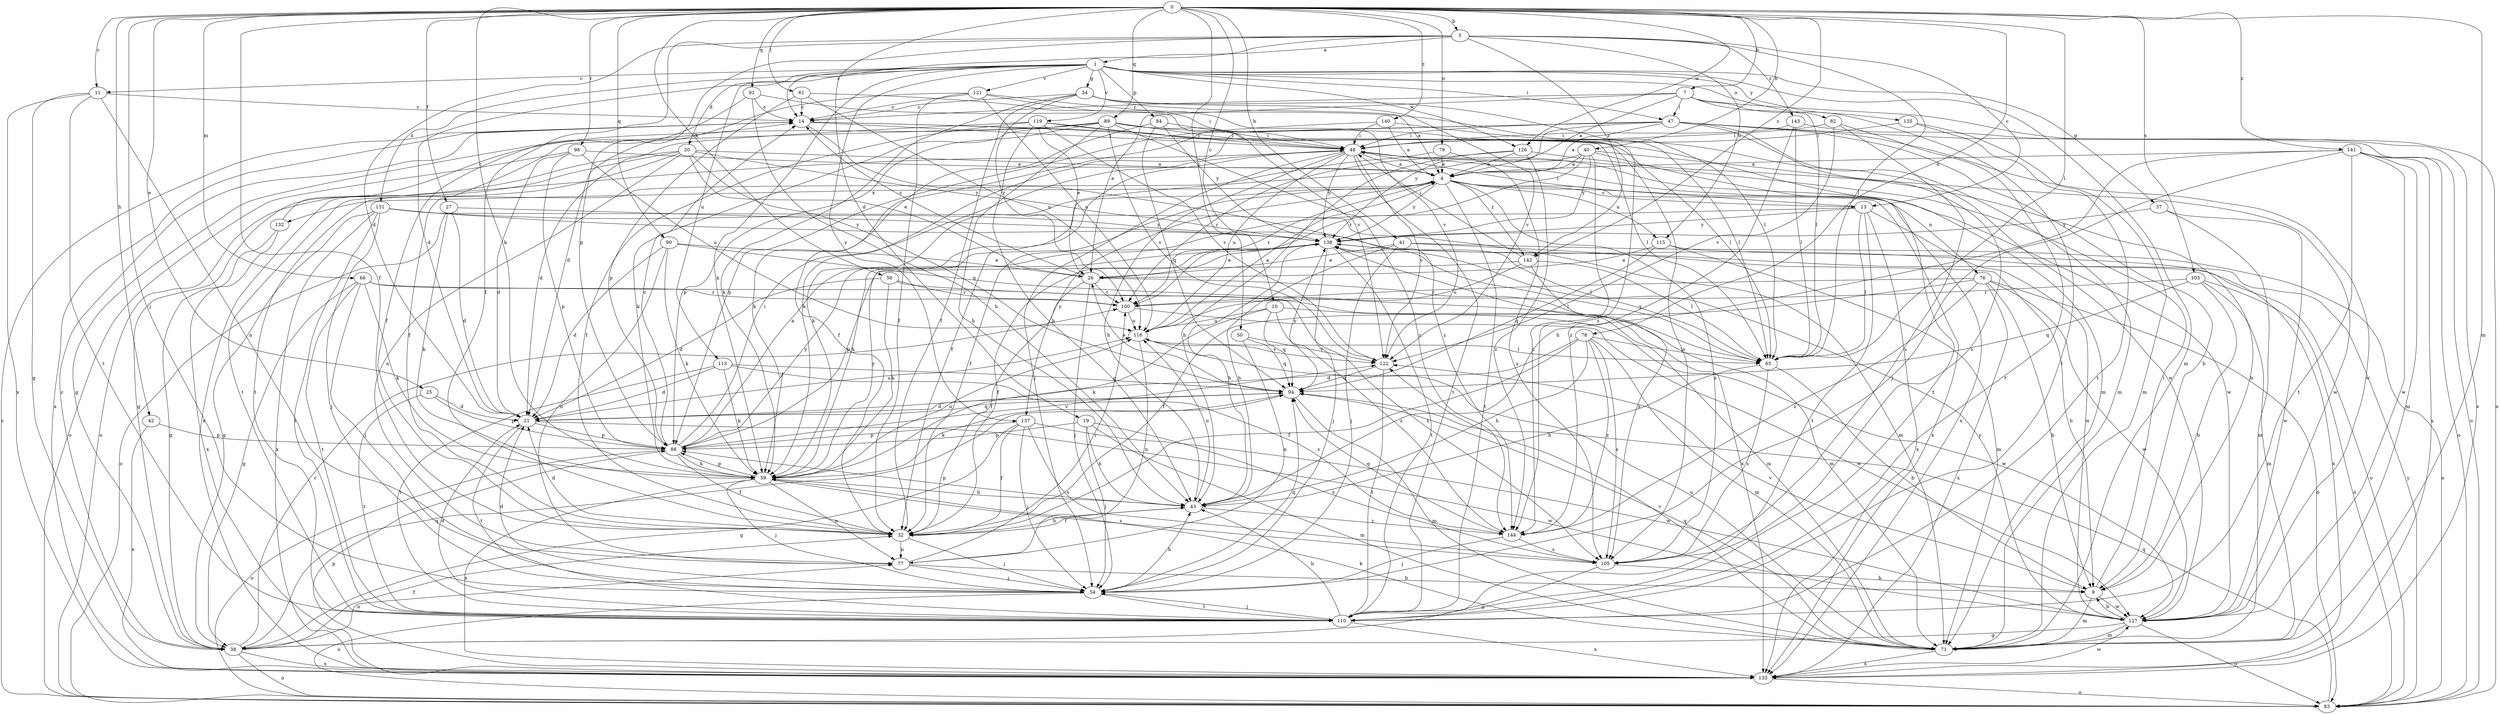 strict digraph  {
0;
1;
4;
5;
7;
9;
10;
11;
13;
14;
19;
20;
21;
25;
26;
27;
32;
34;
37;
38;
40;
41;
42;
43;
47;
48;
50;
54;
56;
59;
61;
65;
66;
71;
76;
77;
78;
79;
82;
83;
84;
88;
89;
90;
91;
94;
98;
100;
103;
105;
110;
113;
115;
116;
119;
121;
122;
126;
127;
131;
132;
133;
135;
137;
138;
140;
141;
142;
143;
144;
0 -> 5  [label=b];
0 -> 7  [label=b];
0 -> 10  [label=c];
0 -> 11  [label=c];
0 -> 19  [label=d];
0 -> 25  [label=e];
0 -> 27  [label=f];
0 -> 32  [label=f];
0 -> 40  [label=h];
0 -> 41  [label=h];
0 -> 42  [label=h];
0 -> 50  [label=j];
0 -> 54  [label=j];
0 -> 56  [label=k];
0 -> 59  [label=k];
0 -> 61  [label=l];
0 -> 65  [label=l];
0 -> 66  [label=m];
0 -> 71  [label=m];
0 -> 78  [label=o];
0 -> 79  [label=o];
0 -> 89  [label=q];
0 -> 90  [label=q];
0 -> 91  [label=q];
0 -> 98  [label=r];
0 -> 103  [label=s];
0 -> 126  [label=w];
0 -> 140  [label=z];
0 -> 141  [label=z];
0 -> 142  [label=z];
1 -> 11  [label=c];
1 -> 20  [label=d];
1 -> 21  [label=d];
1 -> 34  [label=g];
1 -> 37  [label=g];
1 -> 47  [label=i];
1 -> 59  [label=k];
1 -> 71  [label=m];
1 -> 82  [label=o];
1 -> 84  [label=p];
1 -> 113  [label=u];
1 -> 119  [label=v];
1 -> 121  [label=v];
1 -> 126  [label=w];
1 -> 131  [label=x];
1 -> 135  [label=y];
1 -> 137  [label=y];
4 -> 13  [label=c];
4 -> 32  [label=f];
4 -> 76  [label=n];
4 -> 100  [label=r];
4 -> 105  [label=s];
4 -> 110  [label=t];
4 -> 115  [label=u];
4 -> 132  [label=x];
4 -> 133  [label=x];
4 -> 137  [label=y];
4 -> 138  [label=y];
4 -> 142  [label=z];
5 -> 1  [label=a];
5 -> 13  [label=c];
5 -> 14  [label=c];
5 -> 21  [label=d];
5 -> 32  [label=f];
5 -> 65  [label=l];
5 -> 88  [label=p];
5 -> 115  [label=u];
5 -> 142  [label=z];
5 -> 143  [label=z];
7 -> 4  [label=a];
7 -> 14  [label=c];
7 -> 26  [label=e];
7 -> 47  [label=i];
7 -> 65  [label=l];
7 -> 83  [label=o];
7 -> 110  [label=t];
9 -> 48  [label=i];
9 -> 71  [label=m];
9 -> 122  [label=v];
9 -> 127  [label=w];
10 -> 59  [label=k];
10 -> 94  [label=q];
10 -> 116  [label=u];
10 -> 127  [label=w];
10 -> 144  [label=z];
11 -> 14  [label=c];
11 -> 38  [label=g];
11 -> 77  [label=n];
11 -> 110  [label=t];
11 -> 133  [label=x];
13 -> 48  [label=i];
13 -> 59  [label=k];
13 -> 65  [label=l];
13 -> 110  [label=t];
13 -> 127  [label=w];
13 -> 133  [label=x];
13 -> 138  [label=y];
14 -> 48  [label=i];
14 -> 65  [label=l];
14 -> 71  [label=m];
14 -> 133  [label=x];
14 -> 144  [label=z];
19 -> 43  [label=h];
19 -> 54  [label=j];
19 -> 71  [label=m];
19 -> 88  [label=p];
19 -> 105  [label=s];
20 -> 4  [label=a];
20 -> 26  [label=e];
20 -> 38  [label=g];
20 -> 77  [label=n];
20 -> 94  [label=q];
20 -> 110  [label=t];
20 -> 133  [label=x];
20 -> 138  [label=y];
21 -> 88  [label=p];
21 -> 94  [label=q];
21 -> 110  [label=t];
21 -> 116  [label=u];
21 -> 127  [label=w];
25 -> 21  [label=d];
25 -> 88  [label=p];
25 -> 110  [label=t];
26 -> 14  [label=c];
26 -> 32  [label=f];
26 -> 54  [label=j];
26 -> 71  [label=m];
26 -> 100  [label=r];
27 -> 21  [label=d];
27 -> 59  [label=k];
27 -> 83  [label=o];
27 -> 138  [label=y];
32 -> 21  [label=d];
32 -> 43  [label=h];
32 -> 54  [label=j];
32 -> 77  [label=n];
34 -> 4  [label=a];
34 -> 14  [label=c];
34 -> 32  [label=f];
34 -> 59  [label=k];
34 -> 65  [label=l];
34 -> 100  [label=r];
34 -> 122  [label=v];
37 -> 71  [label=m];
37 -> 127  [label=w];
37 -> 138  [label=y];
38 -> 14  [label=c];
38 -> 32  [label=f];
38 -> 77  [label=n];
38 -> 83  [label=o];
38 -> 94  [label=q];
38 -> 100  [label=r];
38 -> 133  [label=x];
40 -> 4  [label=a];
40 -> 9  [label=b];
40 -> 59  [label=k];
40 -> 100  [label=r];
40 -> 110  [label=t];
40 -> 138  [label=y];
40 -> 144  [label=z];
41 -> 9  [label=b];
41 -> 26  [label=e];
41 -> 43  [label=h];
41 -> 54  [label=j];
41 -> 83  [label=o];
42 -> 88  [label=p];
42 -> 133  [label=x];
43 -> 32  [label=f];
43 -> 88  [label=p];
43 -> 116  [label=u];
43 -> 144  [label=z];
47 -> 4  [label=a];
47 -> 9  [label=b];
47 -> 48  [label=i];
47 -> 59  [label=k];
47 -> 71  [label=m];
47 -> 83  [label=o];
47 -> 88  [label=p];
47 -> 105  [label=s];
47 -> 127  [label=w];
47 -> 138  [label=y];
48 -> 4  [label=a];
48 -> 32  [label=f];
48 -> 43  [label=h];
48 -> 54  [label=j];
48 -> 83  [label=o];
48 -> 110  [label=t];
48 -> 116  [label=u];
48 -> 122  [label=v];
48 -> 127  [label=w];
48 -> 133  [label=x];
48 -> 138  [label=y];
50 -> 77  [label=n];
50 -> 94  [label=q];
50 -> 122  [label=v];
54 -> 21  [label=d];
54 -> 43  [label=h];
54 -> 83  [label=o];
54 -> 94  [label=q];
54 -> 110  [label=t];
56 -> 21  [label=d];
56 -> 59  [label=k];
56 -> 100  [label=r];
56 -> 105  [label=s];
59 -> 43  [label=h];
59 -> 54  [label=j];
59 -> 77  [label=n];
59 -> 88  [label=p];
59 -> 105  [label=s];
59 -> 116  [label=u];
59 -> 133  [label=x];
59 -> 138  [label=y];
61 -> 14  [label=c];
61 -> 88  [label=p];
61 -> 116  [label=u];
61 -> 122  [label=v];
65 -> 9  [label=b];
65 -> 43  [label=h];
65 -> 105  [label=s];
65 -> 138  [label=y];
66 -> 38  [label=g];
66 -> 54  [label=j];
66 -> 59  [label=k];
66 -> 71  [label=m];
66 -> 100  [label=r];
66 -> 110  [label=t];
71 -> 59  [label=k];
71 -> 94  [label=q];
71 -> 116  [label=u];
71 -> 122  [label=v];
71 -> 133  [label=x];
76 -> 9  [label=b];
76 -> 32  [label=f];
76 -> 83  [label=o];
76 -> 100  [label=r];
76 -> 127  [label=w];
76 -> 133  [label=x];
76 -> 144  [label=z];
77 -> 9  [label=b];
77 -> 54  [label=j];
77 -> 100  [label=r];
78 -> 21  [label=d];
78 -> 32  [label=f];
78 -> 43  [label=h];
78 -> 65  [label=l];
78 -> 71  [label=m];
78 -> 105  [label=s];
78 -> 144  [label=z];
79 -> 4  [label=a];
79 -> 105  [label=s];
79 -> 110  [label=t];
82 -> 48  [label=i];
82 -> 105  [label=s];
82 -> 110  [label=t];
82 -> 122  [label=v];
83 -> 14  [label=c];
83 -> 94  [label=q];
83 -> 138  [label=y];
84 -> 32  [label=f];
84 -> 48  [label=i];
84 -> 94  [label=q];
84 -> 138  [label=y];
88 -> 4  [label=a];
88 -> 14  [label=c];
88 -> 32  [label=f];
88 -> 48  [label=i];
88 -> 59  [label=k];
88 -> 83  [label=o];
88 -> 122  [label=v];
88 -> 138  [label=y];
89 -> 32  [label=f];
89 -> 38  [label=g];
89 -> 43  [label=h];
89 -> 48  [label=i];
89 -> 59  [label=k];
89 -> 88  [label=p];
89 -> 105  [label=s];
89 -> 122  [label=v];
89 -> 127  [label=w];
89 -> 144  [label=z];
90 -> 21  [label=d];
90 -> 26  [label=e];
90 -> 59  [label=k];
90 -> 65  [label=l];
90 -> 77  [label=n];
91 -> 14  [label=c];
91 -> 32  [label=f];
91 -> 43  [label=h];
91 -> 144  [label=z];
94 -> 21  [label=d];
94 -> 26  [label=e];
94 -> 59  [label=k];
94 -> 71  [label=m];
94 -> 138  [label=y];
98 -> 4  [label=a];
98 -> 21  [label=d];
98 -> 83  [label=o];
98 -> 88  [label=p];
98 -> 116  [label=u];
100 -> 116  [label=u];
100 -> 127  [label=w];
103 -> 9  [label=b];
103 -> 71  [label=m];
103 -> 83  [label=o];
103 -> 94  [label=q];
103 -> 100  [label=r];
105 -> 9  [label=b];
105 -> 38  [label=g];
110 -> 21  [label=d];
110 -> 43  [label=h];
110 -> 54  [label=j];
110 -> 133  [label=x];
113 -> 21  [label=d];
113 -> 59  [label=k];
113 -> 94  [label=q];
113 -> 110  [label=t];
113 -> 144  [label=z];
115 -> 26  [label=e];
115 -> 71  [label=m];
115 -> 94  [label=q];
115 -> 133  [label=x];
116 -> 4  [label=a];
116 -> 65  [label=l];
116 -> 77  [label=n];
116 -> 122  [label=v];
119 -> 21  [label=d];
119 -> 26  [label=e];
119 -> 32  [label=f];
119 -> 43  [label=h];
119 -> 48  [label=i];
119 -> 65  [label=l];
119 -> 122  [label=v];
121 -> 14  [label=c];
121 -> 21  [label=d];
121 -> 32  [label=f];
121 -> 48  [label=i];
121 -> 116  [label=u];
121 -> 122  [label=v];
122 -> 94  [label=q];
122 -> 110  [label=t];
126 -> 4  [label=a];
126 -> 43  [label=h];
126 -> 100  [label=r];
126 -> 127  [label=w];
126 -> 144  [label=z];
127 -> 9  [label=b];
127 -> 38  [label=g];
127 -> 71  [label=m];
127 -> 83  [label=o];
127 -> 138  [label=y];
131 -> 38  [label=g];
131 -> 54  [label=j];
131 -> 65  [label=l];
131 -> 71  [label=m];
131 -> 110  [label=t];
131 -> 133  [label=x];
131 -> 138  [label=y];
132 -> 14  [label=c];
132 -> 38  [label=g];
132 -> 133  [label=x];
133 -> 83  [label=o];
133 -> 88  [label=p];
133 -> 127  [label=w];
135 -> 48  [label=i];
135 -> 71  [label=m];
135 -> 110  [label=t];
137 -> 32  [label=f];
137 -> 38  [label=g];
137 -> 54  [label=j];
137 -> 88  [label=p];
137 -> 105  [label=s];
137 -> 127  [label=w];
138 -> 26  [label=e];
138 -> 32  [label=f];
138 -> 43  [label=h];
138 -> 54  [label=j];
138 -> 83  [label=o];
138 -> 110  [label=t];
138 -> 133  [label=x];
140 -> 4  [label=a];
140 -> 48  [label=i];
140 -> 59  [label=k];
140 -> 65  [label=l];
141 -> 4  [label=a];
141 -> 43  [label=h];
141 -> 54  [label=j];
141 -> 71  [label=m];
141 -> 83  [label=o];
141 -> 110  [label=t];
141 -> 127  [label=w];
141 -> 133  [label=x];
142 -> 48  [label=i];
142 -> 65  [label=l];
142 -> 88  [label=p];
142 -> 105  [label=s];
142 -> 116  [label=u];
143 -> 48  [label=i];
143 -> 65  [label=l];
143 -> 133  [label=x];
143 -> 144  [label=z];
144 -> 54  [label=j];
144 -> 94  [label=q];
144 -> 105  [label=s];
}
